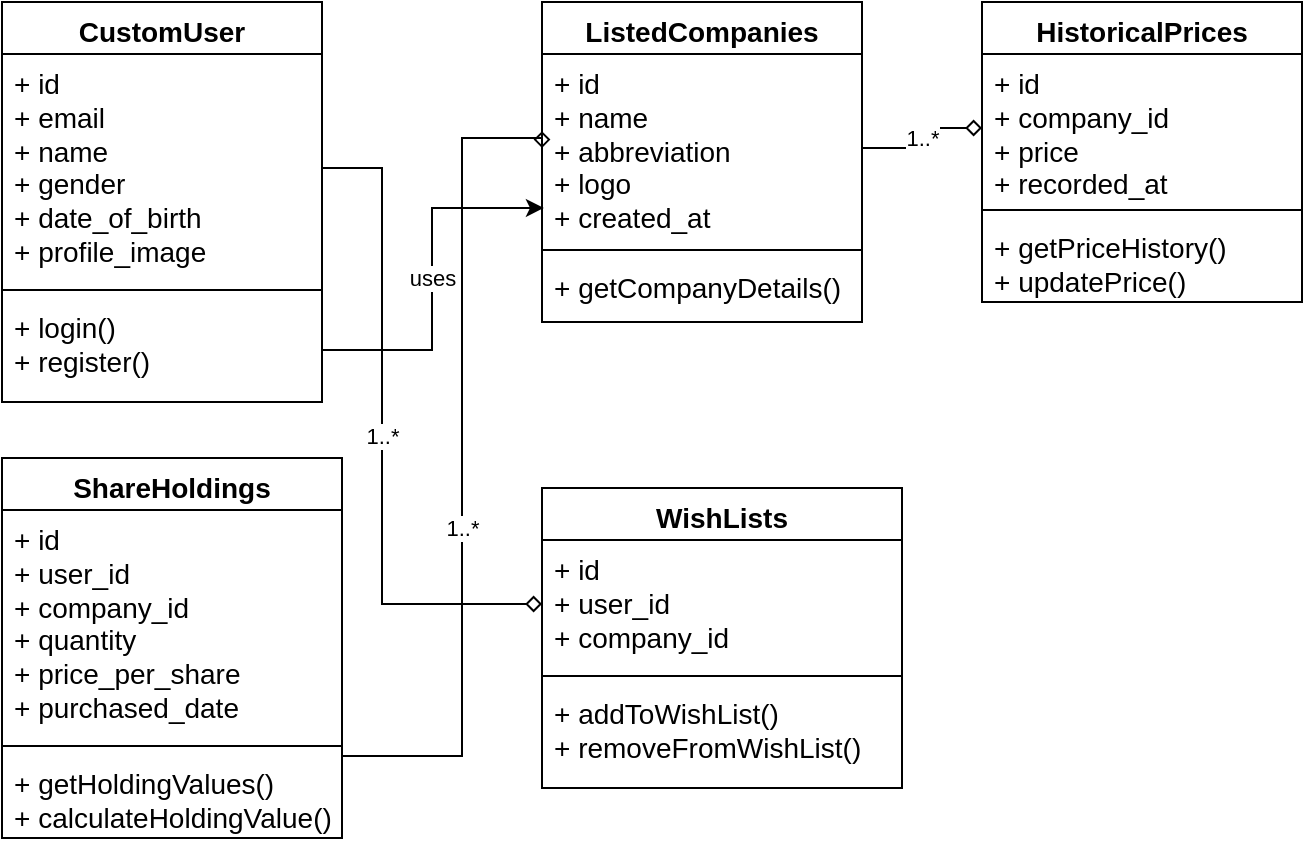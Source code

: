 <mxfile version="27.0.5">
  <diagram name="Page-1" id="pC6XJXlPCca3xDH9H3AD">
    <mxGraphModel dx="285" dy="171" grid="1" gridSize="10" guides="1" tooltips="1" connect="1" arrows="1" fold="1" page="1" pageScale="1" pageWidth="850" pageHeight="1100" math="0" shadow="0">
      <root>
        <mxCell id="0" />
        <mxCell id="1" parent="0" />
        <mxCell id="Om_gF44x6jdtn5ywDnaw-1" value="&lt;font style=&quot;font-size: 14px;&quot;&gt;CustomUser&lt;/font&gt;" style="swimlane;fontStyle=1;align=center;verticalAlign=top;childLayout=stackLayout;horizontal=1;startSize=26;horizontalStack=0;resizeParent=1;resizeParentMax=0;resizeLast=0;collapsible=1;marginBottom=0;whiteSpace=wrap;html=1;" parent="1" vertex="1">
          <mxGeometry x="80" y="50" width="160" height="200" as="geometry">
            <mxRectangle x="80" y="50" width="110" height="30" as="alternateBounds" />
          </mxGeometry>
        </mxCell>
        <mxCell id="Om_gF44x6jdtn5ywDnaw-2" value="&lt;font style=&quot;font-size: 14px;&quot;&gt;+ id&lt;/font&gt;&lt;div&gt;&lt;font style=&quot;font-size: 14px;&quot;&gt;+ email&lt;/font&gt;&lt;/div&gt;&lt;div&gt;&lt;font style=&quot;font-size: 14px;&quot;&gt;+ name&lt;/font&gt;&lt;/div&gt;&lt;div&gt;&lt;font style=&quot;font-size: 14px;&quot;&gt;+ gender&lt;/font&gt;&lt;/div&gt;&lt;div&gt;&lt;font style=&quot;font-size: 14px;&quot;&gt;+ date_of_birth&lt;/font&gt;&lt;/div&gt;&lt;div&gt;&lt;font style=&quot;font-size: 14px;&quot;&gt;+ profile_image&lt;/font&gt;&lt;/div&gt;" style="text;strokeColor=none;fillColor=none;align=left;verticalAlign=top;spacingLeft=4;spacingRight=4;overflow=hidden;rotatable=0;points=[[0,0.5],[1,0.5]];portConstraint=eastwest;whiteSpace=wrap;html=1;" parent="Om_gF44x6jdtn5ywDnaw-1" vertex="1">
          <mxGeometry y="26" width="160" height="114" as="geometry" />
        </mxCell>
        <mxCell id="Om_gF44x6jdtn5ywDnaw-3" value="" style="line;strokeWidth=1;fillColor=none;align=left;verticalAlign=middle;spacingTop=-1;spacingLeft=3;spacingRight=3;rotatable=0;labelPosition=right;points=[];portConstraint=eastwest;strokeColor=inherit;" parent="Om_gF44x6jdtn5ywDnaw-1" vertex="1">
          <mxGeometry y="140" width="160" height="8" as="geometry" />
        </mxCell>
        <mxCell id="Om_gF44x6jdtn5ywDnaw-4" value="&lt;font style=&quot;font-size: 14px;&quot;&gt;+ login()&lt;/font&gt;&lt;div&gt;&lt;font style=&quot;font-size: 14px;&quot;&gt;+ register()&lt;/font&gt;&lt;/div&gt;" style="text;strokeColor=none;fillColor=none;align=left;verticalAlign=top;spacingLeft=4;spacingRight=4;overflow=hidden;rotatable=0;points=[[0,0.5],[1,0.5]];portConstraint=eastwest;whiteSpace=wrap;html=1;" parent="Om_gF44x6jdtn5ywDnaw-1" vertex="1">
          <mxGeometry y="148" width="160" height="52" as="geometry" />
        </mxCell>
        <mxCell id="Om_gF44x6jdtn5ywDnaw-5" value="&lt;font style=&quot;font-size: 14px;&quot;&gt;ListedCompanies&lt;/font&gt;" style="swimlane;fontStyle=1;align=center;verticalAlign=top;childLayout=stackLayout;horizontal=1;startSize=26;horizontalStack=0;resizeParent=1;resizeParentMax=0;resizeLast=0;collapsible=1;marginBottom=0;whiteSpace=wrap;html=1;" parent="1" vertex="1">
          <mxGeometry x="350" y="50" width="160" height="160" as="geometry" />
        </mxCell>
        <mxCell id="Om_gF44x6jdtn5ywDnaw-6" value="&lt;font style=&quot;font-size: 14px;&quot;&gt;+ id&lt;/font&gt;&lt;div&gt;&lt;font style=&quot;font-size: 14px;&quot;&gt;+ name&lt;/font&gt;&lt;/div&gt;&lt;div&gt;&lt;font style=&quot;font-size: 14px;&quot;&gt;+ abbreviation&lt;/font&gt;&lt;/div&gt;&lt;div&gt;&lt;font style=&quot;font-size: 14px;&quot;&gt;+ logo&lt;/font&gt;&lt;/div&gt;&lt;div&gt;&lt;font style=&quot;font-size: 14px;&quot;&gt;+ created_at&lt;/font&gt;&lt;/div&gt;" style="text;strokeColor=none;fillColor=none;align=left;verticalAlign=top;spacingLeft=4;spacingRight=4;overflow=hidden;rotatable=0;points=[[0,0.5],[1,0.5]];portConstraint=eastwest;whiteSpace=wrap;html=1;" parent="Om_gF44x6jdtn5ywDnaw-5" vertex="1">
          <mxGeometry y="26" width="160" height="94" as="geometry" />
        </mxCell>
        <mxCell id="Om_gF44x6jdtn5ywDnaw-7" value="" style="line;strokeWidth=1;fillColor=none;align=left;verticalAlign=middle;spacingTop=-1;spacingLeft=3;spacingRight=3;rotatable=0;labelPosition=right;points=[];portConstraint=eastwest;strokeColor=inherit;" parent="Om_gF44x6jdtn5ywDnaw-5" vertex="1">
          <mxGeometry y="120" width="160" height="8" as="geometry" />
        </mxCell>
        <mxCell id="Om_gF44x6jdtn5ywDnaw-8" value="&lt;font style=&quot;font-size: 14px;&quot;&gt;+ getCompanyDetails()&lt;/font&gt;" style="text;strokeColor=none;fillColor=none;align=left;verticalAlign=top;spacingLeft=4;spacingRight=4;overflow=hidden;rotatable=0;points=[[0,0.5],[1,0.5]];portConstraint=eastwest;whiteSpace=wrap;html=1;" parent="Om_gF44x6jdtn5ywDnaw-5" vertex="1">
          <mxGeometry y="128" width="160" height="32" as="geometry" />
        </mxCell>
        <mxCell id="Om_gF44x6jdtn5ywDnaw-9" value="&lt;font style=&quot;font-size: 14px;&quot;&gt;HistoricalPrices&lt;/font&gt;" style="swimlane;fontStyle=1;align=center;verticalAlign=top;childLayout=stackLayout;horizontal=1;startSize=26;horizontalStack=0;resizeParent=1;resizeParentMax=0;resizeLast=0;collapsible=1;marginBottom=0;whiteSpace=wrap;html=1;" parent="1" vertex="1">
          <mxGeometry x="570" y="50" width="160" height="150" as="geometry" />
        </mxCell>
        <mxCell id="Om_gF44x6jdtn5ywDnaw-10" value="&lt;font style=&quot;font-size: 14px;&quot;&gt;+ id&lt;/font&gt;&lt;div&gt;&lt;font style=&quot;font-size: 14px;&quot;&gt;+ company_id&lt;/font&gt;&lt;/div&gt;&lt;div&gt;&lt;font style=&quot;font-size: 14px;&quot;&gt;+ price&lt;/font&gt;&lt;/div&gt;&lt;div&gt;&lt;font style=&quot;font-size: 14px;&quot;&gt;+ recorded_at&lt;/font&gt;&lt;/div&gt;" style="text;strokeColor=none;fillColor=none;align=left;verticalAlign=top;spacingLeft=4;spacingRight=4;overflow=hidden;rotatable=0;points=[[0,0.5],[1,0.5]];portConstraint=eastwest;whiteSpace=wrap;html=1;" parent="Om_gF44x6jdtn5ywDnaw-9" vertex="1">
          <mxGeometry y="26" width="160" height="74" as="geometry" />
        </mxCell>
        <mxCell id="Om_gF44x6jdtn5ywDnaw-11" value="" style="line;strokeWidth=1;fillColor=none;align=left;verticalAlign=middle;spacingTop=-1;spacingLeft=3;spacingRight=3;rotatable=0;labelPosition=right;points=[];portConstraint=eastwest;strokeColor=inherit;" parent="Om_gF44x6jdtn5ywDnaw-9" vertex="1">
          <mxGeometry y="100" width="160" height="8" as="geometry" />
        </mxCell>
        <mxCell id="Om_gF44x6jdtn5ywDnaw-12" value="&lt;font style=&quot;font-size: 14px;&quot;&gt;+ getPriceHistory()&lt;/font&gt;&lt;div&gt;&lt;font style=&quot;font-size: 14px;&quot;&gt;+ updatePrice()&lt;/font&gt;&lt;/div&gt;" style="text;strokeColor=none;fillColor=none;align=left;verticalAlign=top;spacingLeft=4;spacingRight=4;overflow=hidden;rotatable=0;points=[[0,0.5],[1,0.5]];portConstraint=eastwest;whiteSpace=wrap;html=1;" parent="Om_gF44x6jdtn5ywDnaw-9" vertex="1">
          <mxGeometry y="108" width="160" height="42" as="geometry" />
        </mxCell>
        <mxCell id="Om_gF44x6jdtn5ywDnaw-13" value="&lt;font style=&quot;font-size: 14px;&quot;&gt;ShareHoldings&lt;/font&gt;" style="swimlane;fontStyle=1;align=center;verticalAlign=top;childLayout=stackLayout;horizontal=1;startSize=26;horizontalStack=0;resizeParent=1;resizeParentMax=0;resizeLast=0;collapsible=1;marginBottom=0;whiteSpace=wrap;html=1;" parent="1" vertex="1">
          <mxGeometry x="80" y="278" width="170" height="190" as="geometry">
            <mxRectangle x="80" y="50" width="110" height="30" as="alternateBounds" />
          </mxGeometry>
        </mxCell>
        <mxCell id="Om_gF44x6jdtn5ywDnaw-14" value="&lt;font style=&quot;font-size: 14px;&quot;&gt;+ id&lt;/font&gt;&lt;div&gt;&lt;font style=&quot;font-size: 14px;&quot;&gt;+ user_id&lt;/font&gt;&lt;/div&gt;&lt;div&gt;&lt;font style=&quot;font-size: 14px;&quot;&gt;+ company_id&lt;/font&gt;&lt;/div&gt;&lt;div&gt;&lt;font style=&quot;font-size: 14px;&quot;&gt;+ quantity&lt;/font&gt;&lt;/div&gt;&lt;div&gt;&lt;font style=&quot;font-size: 14px;&quot;&gt;+ price_per_share&lt;/font&gt;&lt;/div&gt;&lt;div&gt;&lt;font style=&quot;font-size: 14px;&quot;&gt;+ purchased_date&lt;/font&gt;&lt;/div&gt;" style="text;strokeColor=none;fillColor=none;align=left;verticalAlign=top;spacingLeft=4;spacingRight=4;overflow=hidden;rotatable=0;points=[[0,0.5],[1,0.5]];portConstraint=eastwest;whiteSpace=wrap;html=1;" parent="Om_gF44x6jdtn5ywDnaw-13" vertex="1">
          <mxGeometry y="26" width="170" height="114" as="geometry" />
        </mxCell>
        <mxCell id="Om_gF44x6jdtn5ywDnaw-15" value="" style="line;strokeWidth=1;fillColor=none;align=left;verticalAlign=middle;spacingTop=-1;spacingLeft=3;spacingRight=3;rotatable=0;labelPosition=right;points=[];portConstraint=eastwest;strokeColor=inherit;" parent="Om_gF44x6jdtn5ywDnaw-13" vertex="1">
          <mxGeometry y="140" width="170" height="8" as="geometry" />
        </mxCell>
        <mxCell id="Om_gF44x6jdtn5ywDnaw-16" value="&lt;div&gt;&lt;font style=&quot;font-size: 14px;&quot;&gt;+ getHoldingValues()&lt;/font&gt;&lt;/div&gt;&lt;font style=&quot;font-size: 14px;&quot;&gt;+ calculateHoldingValue()&lt;/font&gt;" style="text;strokeColor=none;fillColor=none;align=left;verticalAlign=top;spacingLeft=4;spacingRight=4;overflow=hidden;rotatable=0;points=[[0,0.5],[1,0.5]];portConstraint=eastwest;whiteSpace=wrap;html=1;" parent="Om_gF44x6jdtn5ywDnaw-13" vertex="1">
          <mxGeometry y="148" width="170" height="42" as="geometry" />
        </mxCell>
        <mxCell id="Om_gF44x6jdtn5ywDnaw-17" value="&lt;font style=&quot;font-size: 14px;&quot;&gt;WishLists&lt;/font&gt;" style="swimlane;fontStyle=1;align=center;verticalAlign=top;childLayout=stackLayout;horizontal=1;startSize=26;horizontalStack=0;resizeParent=1;resizeParentMax=0;resizeLast=0;collapsible=1;marginBottom=0;whiteSpace=wrap;html=1;" parent="1" vertex="1">
          <mxGeometry x="350" y="293" width="180" height="150" as="geometry">
            <mxRectangle x="80" y="50" width="110" height="30" as="alternateBounds" />
          </mxGeometry>
        </mxCell>
        <mxCell id="Om_gF44x6jdtn5ywDnaw-18" value="&lt;font style=&quot;font-size: 14px;&quot;&gt;+ id&lt;/font&gt;&lt;div&gt;&lt;font style=&quot;font-size: 14px;&quot;&gt;+ user_id&lt;/font&gt;&lt;/div&gt;&lt;div&gt;&lt;font style=&quot;font-size: 14px;&quot;&gt;+ company_id&lt;/font&gt;&lt;/div&gt;" style="text;strokeColor=none;fillColor=none;align=left;verticalAlign=top;spacingLeft=4;spacingRight=4;overflow=hidden;rotatable=0;points=[[0,0.5],[1,0.5]];portConstraint=eastwest;whiteSpace=wrap;html=1;" parent="Om_gF44x6jdtn5ywDnaw-17" vertex="1">
          <mxGeometry y="26" width="180" height="64" as="geometry" />
        </mxCell>
        <mxCell id="Om_gF44x6jdtn5ywDnaw-19" value="" style="line;strokeWidth=1;fillColor=none;align=left;verticalAlign=middle;spacingTop=-1;spacingLeft=3;spacingRight=3;rotatable=0;labelPosition=right;points=[];portConstraint=eastwest;strokeColor=inherit;" parent="Om_gF44x6jdtn5ywDnaw-17" vertex="1">
          <mxGeometry y="90" width="180" height="8" as="geometry" />
        </mxCell>
        <mxCell id="Om_gF44x6jdtn5ywDnaw-20" value="&lt;div&gt;&lt;font style=&quot;font-size: 14px;&quot;&gt;+ addToWishList()&lt;/font&gt;&lt;/div&gt;&lt;div&gt;&lt;font style=&quot;font-size: 14px;&quot;&gt;+ removeFromWishList()&lt;/font&gt;&lt;/div&gt;" style="text;strokeColor=none;fillColor=none;align=left;verticalAlign=top;spacingLeft=4;spacingRight=4;overflow=hidden;rotatable=0;points=[[0,0.5],[1,0.5]];portConstraint=eastwest;whiteSpace=wrap;html=1;" parent="Om_gF44x6jdtn5ywDnaw-17" vertex="1">
          <mxGeometry y="98" width="180" height="52" as="geometry" />
        </mxCell>
        <mxCell id="Om_gF44x6jdtn5ywDnaw-21" value="1..*" style="edgeStyle=orthogonalEdgeStyle;rounded=0;orthogonalLoop=1;jettySize=auto;html=1;exitX=1;exitY=0.5;exitDx=0;exitDy=0;entryX=0;entryY=0.5;entryDx=0;entryDy=0;endArrow=diamond;endFill=0;" parent="1" source="Om_gF44x6jdtn5ywDnaw-2" target="Om_gF44x6jdtn5ywDnaw-18" edge="1">
          <mxGeometry relative="1" as="geometry">
            <Array as="points">
              <mxPoint x="270" y="133" />
              <mxPoint x="270" y="351" />
            </Array>
          </mxGeometry>
        </mxCell>
        <mxCell id="Om_gF44x6jdtn5ywDnaw-22" value="1..*" style="edgeStyle=orthogonalEdgeStyle;rounded=0;orthogonalLoop=1;jettySize=auto;html=1;exitX=1;exitY=0.5;exitDx=0;exitDy=0;entryX=0;entryY=0.5;entryDx=0;entryDy=0;endArrow=diamond;endFill=0;" parent="1" source="Om_gF44x6jdtn5ywDnaw-14" target="Om_gF44x6jdtn5ywDnaw-6" edge="1">
          <mxGeometry relative="1" as="geometry">
            <Array as="points">
              <mxPoint x="310" y="427" />
              <mxPoint x="310" y="118" />
            </Array>
          </mxGeometry>
        </mxCell>
        <mxCell id="Om_gF44x6jdtn5ywDnaw-23" value="1..*" style="edgeStyle=orthogonalEdgeStyle;rounded=0;orthogonalLoop=1;jettySize=auto;html=1;exitX=1;exitY=0.5;exitDx=0;exitDy=0;entryX=0;entryY=0.5;entryDx=0;entryDy=0;endArrow=diamond;endFill=0;" parent="1" source="Om_gF44x6jdtn5ywDnaw-6" target="Om_gF44x6jdtn5ywDnaw-10" edge="1">
          <mxGeometry relative="1" as="geometry" />
        </mxCell>
        <mxCell id="Om_gF44x6jdtn5ywDnaw-24" value="uses" style="edgeStyle=orthogonalEdgeStyle;rounded=0;orthogonalLoop=1;jettySize=auto;html=1;exitX=1;exitY=0.5;exitDx=0;exitDy=0;entryX=0.006;entryY=0.819;entryDx=0;entryDy=0;entryPerimeter=0;" parent="1" source="Om_gF44x6jdtn5ywDnaw-4" target="Om_gF44x6jdtn5ywDnaw-6" edge="1">
          <mxGeometry relative="1" as="geometry" />
        </mxCell>
      </root>
    </mxGraphModel>
  </diagram>
</mxfile>
